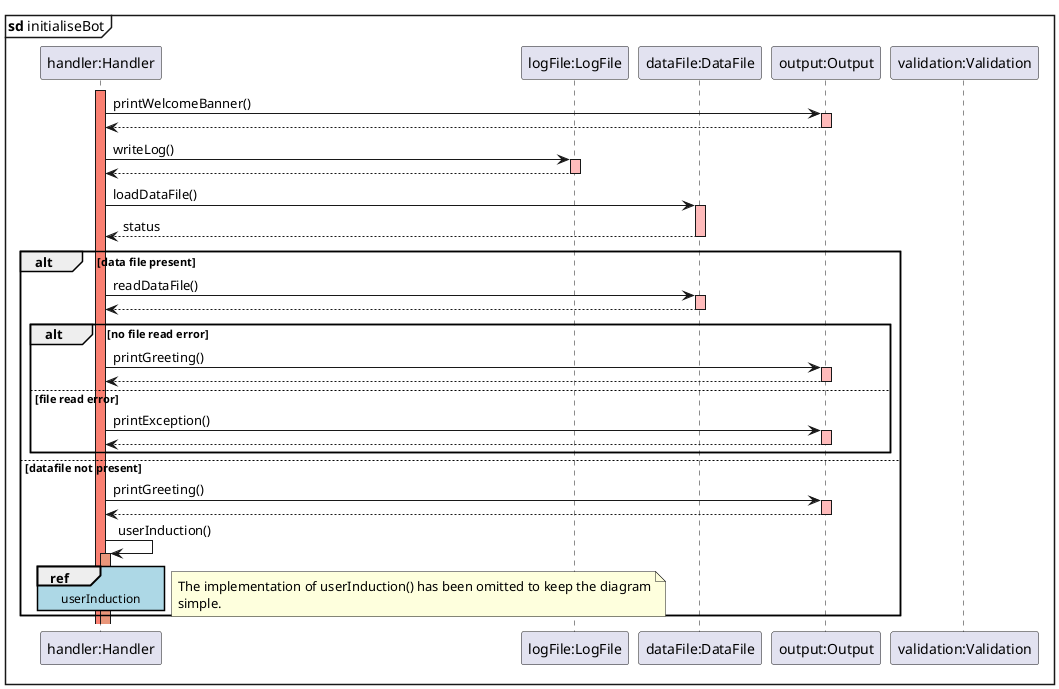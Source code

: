 @startuml
skinparam sequenceReferenceBackgroundColor lightblue


mainframe **sd** initialiseBot
participant "handler:Handler" as Handler
participant "logFile:LogFile" as LogFile
participant "dataFile:DataFile" as DataFile
participant "output:Output" as Output
participant "validation:Validation" as Validation

activate Handler #salmon

Handler -> Output: printWelcomeBanner()
activate Output #FFBBBB
Output --> Handler: 
deactivate Output


Handler -> LogFile: writeLog()
activate LogFile #FFBBBB
LogFile --> Handler:
deactivate LogFile

Handler -> DataFile: loadDataFile()
activate DataFile #FFBBBB
DataFile --> Handler: status
deactivate DataFile

alt data file present
    Handler -> DataFile: readDataFile()
    activate DataFile #FFBBBB
    DataFile --> Handler:
    
    alt no file read error
    
        deactivate DataFile #DarkSalmon
        Handler -> Output: printGreeting()
        activate Output #FFBBBB
        Output --> Handler
        deactivate Output #FFBBBB
        
    else file read error
        Handler -> Output: printException()
        activate Output #FFBBBB
        Output --> Handler
        deactivate Output #FFBBBB
    end

else datafile not present
    Handler -> Output: printGreeting()
    activate Output #FFBBBB
    Output --> Handler
    deactivate Output

    Handler -> Handler: userInduction()
    activate Handler #darksalmon
    ref over Handler: userInduction
    note right 
        The implementation of userInduction() has been omitted to keep the diagram
        simple.
    end note
end
@enduml